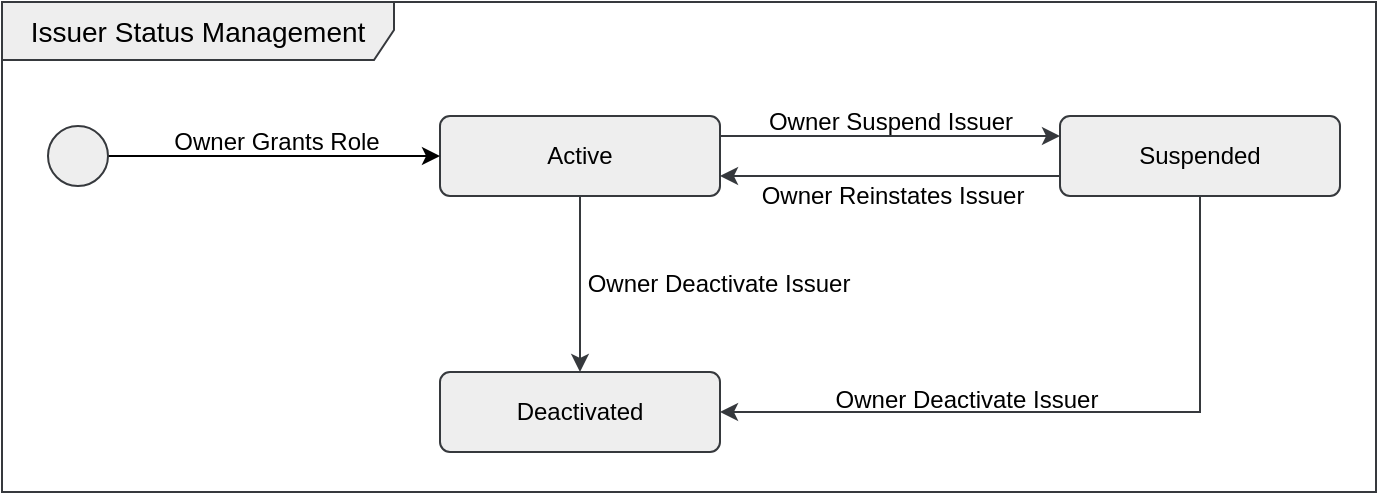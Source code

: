 <mxfile version="28.0.6">
  <diagram name="Page-1" id="4ObQTW215OzNPkxm49MR">
    <mxGraphModel dx="2212" dy="1322" grid="0" gridSize="10" guides="1" tooltips="1" connect="1" arrows="1" fold="1" page="1" pageScale="1" pageWidth="850" pageHeight="1100" background="#ffffff" math="0" shadow="0">
      <root>
        <mxCell id="0" />
        <mxCell id="1" parent="0" />
        <mxCell id="FzcOPkheEmC1ADxn6XFt-23" value="&lt;span class=&quot;notion-enable-hover&quot; data-token-index=&quot;0&quot; style=&quot;&quot;&gt;&lt;font style=&quot;color: light-dark(rgb(0, 0, 0), rgb(0, 0, 0)); font-size: 14px;&quot;&gt;Issuer Status Management&lt;/font&gt;&lt;/span&gt;" style="shape=umlFrame;whiteSpace=wrap;html=1;pointerEvents=0;recursiveResize=0;container=1;collapsible=0;width=196;fillColor=#eeeeee;strokeColor=#36393d;height=29;" vertex="1" parent="1">
          <mxGeometry x="82" y="66" width="687" height="245" as="geometry" />
        </mxCell>
        <mxCell id="FzcOPkheEmC1ADxn6XFt-6" style="edgeStyle=orthogonalEdgeStyle;rounded=0;orthogonalLoop=1;jettySize=auto;html=1;entryX=0;entryY=0.25;entryDx=0;entryDy=0;exitX=1;exitY=0.25;exitDx=0;exitDy=0;fillColor=#eeeeee;strokeColor=#36393d;fontColor=light-dark(#000000,#000000);" edge="1" parent="FzcOPkheEmC1ADxn6XFt-23" source="FzcOPkheEmC1ADxn6XFt-1" target="FzcOPkheEmC1ADxn6XFt-5">
          <mxGeometry relative="1" as="geometry" />
        </mxCell>
        <mxCell id="FzcOPkheEmC1ADxn6XFt-11" style="edgeStyle=orthogonalEdgeStyle;rounded=0;orthogonalLoop=1;jettySize=auto;html=1;exitX=0.5;exitY=1;exitDx=0;exitDy=0;entryX=0.5;entryY=0;entryDx=0;entryDy=0;fillColor=#eeeeee;strokeColor=#36393d;fontColor=light-dark(#000000,#000000);" edge="1" parent="FzcOPkheEmC1ADxn6XFt-23" source="FzcOPkheEmC1ADxn6XFt-1" target="FzcOPkheEmC1ADxn6XFt-10">
          <mxGeometry relative="1" as="geometry" />
        </mxCell>
        <mxCell id="FzcOPkheEmC1ADxn6XFt-1" value="Active" style="html=1;align=center;verticalAlign=top;rounded=1;absoluteArcSize=1;arcSize=10;dashed=0;fillColor=#eeeeee;strokeColor=#36393d;fontColor=light-dark(#000000,#000000);whiteSpace=wrap;spacingTop=6;" vertex="1" parent="FzcOPkheEmC1ADxn6XFt-23">
          <mxGeometry x="219" y="57" width="140" height="40" as="geometry" />
        </mxCell>
        <mxCell id="FzcOPkheEmC1ADxn6XFt-21" style="edgeStyle=orthogonalEdgeStyle;rounded=0;orthogonalLoop=1;jettySize=auto;html=1;entryX=0;entryY=0.5;entryDx=0;entryDy=0;fontColor=light-dark(#000000,#000000);labelBackgroundColor=none;strokeColor=light-dark(#000000,#000000);" edge="1" parent="FzcOPkheEmC1ADxn6XFt-23" source="FzcOPkheEmC1ADxn6XFt-2" target="FzcOPkheEmC1ADxn6XFt-1">
          <mxGeometry relative="1" as="geometry" />
        </mxCell>
        <mxCell id="FzcOPkheEmC1ADxn6XFt-2" value="" style="ellipse;html=1;fillColor=#eeeeee;strokeColor=#36393d;" vertex="1" parent="FzcOPkheEmC1ADxn6XFt-23">
          <mxGeometry x="23" y="62" width="30" height="30" as="geometry" />
        </mxCell>
        <mxCell id="FzcOPkheEmC1ADxn6XFt-8" style="edgeStyle=orthogonalEdgeStyle;rounded=0;orthogonalLoop=1;jettySize=auto;html=1;exitX=0;exitY=0.75;exitDx=0;exitDy=0;entryX=1;entryY=0.75;entryDx=0;entryDy=0;fillColor=#eeeeee;strokeColor=#36393d;fontColor=light-dark(#000000,#000000);" edge="1" parent="FzcOPkheEmC1ADxn6XFt-23" source="FzcOPkheEmC1ADxn6XFt-5" target="FzcOPkheEmC1ADxn6XFt-1">
          <mxGeometry relative="1" as="geometry" />
        </mxCell>
        <mxCell id="FzcOPkheEmC1ADxn6XFt-15" style="edgeStyle=orthogonalEdgeStyle;rounded=0;orthogonalLoop=1;jettySize=auto;html=1;exitX=0.5;exitY=1;exitDx=0;exitDy=0;entryX=1;entryY=0.5;entryDx=0;entryDy=0;fillColor=#eeeeee;strokeColor=#36393d;fontColor=light-dark(#000000,#000000);" edge="1" parent="FzcOPkheEmC1ADxn6XFt-23" source="FzcOPkheEmC1ADxn6XFt-5" target="FzcOPkheEmC1ADxn6XFt-10">
          <mxGeometry relative="1" as="geometry" />
        </mxCell>
        <mxCell id="FzcOPkheEmC1ADxn6XFt-5" value="Suspended" style="html=1;align=center;verticalAlign=top;rounded=1;absoluteArcSize=1;arcSize=10;dashed=0;fillColor=#eeeeee;strokeColor=#36393d;fontColor=light-dark(#000000,#000000);whiteSpace=wrap;spacingTop=6;" vertex="1" parent="FzcOPkheEmC1ADxn6XFt-23">
          <mxGeometry x="529" y="57" width="140" height="40" as="geometry" />
        </mxCell>
        <mxCell id="FzcOPkheEmC1ADxn6XFt-7" value="Owner Suspend Issuer" style="text;html=1;align=center;verticalAlign=middle;resizable=0;points=[];autosize=1;fillColor=none;fontColor=light-dark(#000000,#000000);" vertex="1" parent="FzcOPkheEmC1ADxn6XFt-23">
          <mxGeometry x="374" y="47" width="140" height="26" as="geometry" />
        </mxCell>
        <mxCell id="FzcOPkheEmC1ADxn6XFt-9" value="Owner Reinstates Issuer" style="text;html=1;align=center;verticalAlign=middle;resizable=0;points=[];autosize=1;fillColor=none;fontColor=light-dark(#000000,#000000);" vertex="1" parent="FzcOPkheEmC1ADxn6XFt-23">
          <mxGeometry x="370" y="84" width="149" height="26" as="geometry" />
        </mxCell>
        <mxCell id="FzcOPkheEmC1ADxn6XFt-10" value="Deactivated" style="html=1;align=center;verticalAlign=top;rounded=1;absoluteArcSize=1;arcSize=10;dashed=0;fillColor=#eeeeee;strokeColor=#36393d;fontColor=light-dark(#000000,#000000);whiteSpace=wrap;spacingTop=6;" vertex="1" parent="FzcOPkheEmC1ADxn6XFt-23">
          <mxGeometry x="219" y="185" width="140" height="40" as="geometry" />
        </mxCell>
        <mxCell id="FzcOPkheEmC1ADxn6XFt-13" value="Owner Deactivate Issuer" style="text;html=1;align=center;verticalAlign=middle;resizable=0;points=[];autosize=1;fillColor=none;fontColor=light-dark(#000000,#000000);" vertex="1" parent="FzcOPkheEmC1ADxn6XFt-23">
          <mxGeometry x="283" y="126" width="150" height="30" as="geometry" />
        </mxCell>
        <mxCell id="FzcOPkheEmC1ADxn6XFt-16" value="Owner Deactivate Issuer" style="text;align=center;verticalAlign=middle;resizable=0;points=[];autosize=1;fillColor=none;fontColor=light-dark(#000000,#000000);" vertex="1" parent="FzcOPkheEmC1ADxn6XFt-23">
          <mxGeometry x="408" y="185" width="149" height="26" as="geometry" />
        </mxCell>
        <mxCell id="FzcOPkheEmC1ADxn6XFt-4" value="Owner Grants Role" style="text;html=1;align=center;verticalAlign=middle;resizable=0;points=[];autosize=1;fillColor=none;fontColor=light-dark(#000000,#000000);" vertex="1" parent="FzcOPkheEmC1ADxn6XFt-23">
          <mxGeometry x="76" y="57" width="121" height="26" as="geometry" />
        </mxCell>
      </root>
    </mxGraphModel>
  </diagram>
</mxfile>
